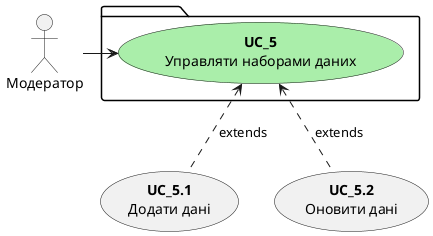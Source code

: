@startuml
package {
        usecase "<b>UC_5</b>\nУправляти наборами даних" as UC_5 #aaeeaa
    }
    
    usecase "<b>UC_5.1</b>\nДодати дані" as UC_5.1
    usecase "<b>UC_5.2</b>\nОновити дані" as UC_5.2

    UC_5.1 .u.> UC_5 : extends
    UC_5.2 .u.> UC_5 : extends

    Модератор -> UC_5

@enduml
